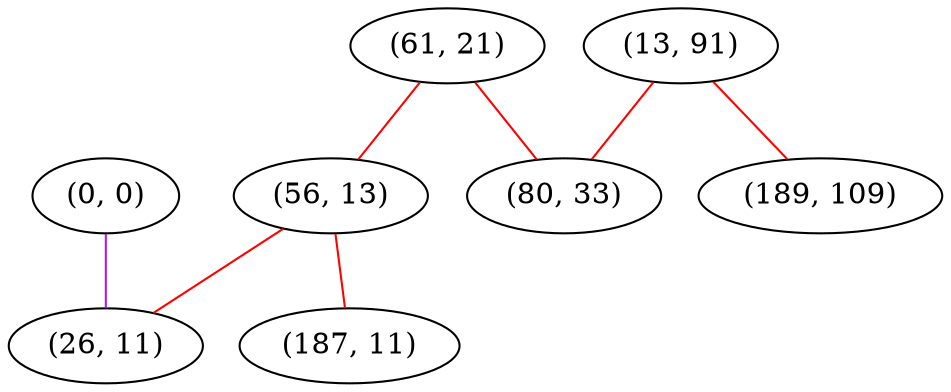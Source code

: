 graph "" {
"(0, 0)";
"(61, 21)";
"(13, 91)";
"(80, 33)";
"(56, 13)";
"(189, 109)";
"(26, 11)";
"(187, 11)";
"(0, 0)" -- "(26, 11)"  [color=purple, key=0, weight=4];
"(61, 21)" -- "(80, 33)"  [color=red, key=0, weight=1];
"(61, 21)" -- "(56, 13)"  [color=red, key=0, weight=1];
"(13, 91)" -- "(80, 33)"  [color=red, key=0, weight=1];
"(13, 91)" -- "(189, 109)"  [color=red, key=0, weight=1];
"(56, 13)" -- "(26, 11)"  [color=red, key=0, weight=1];
"(56, 13)" -- "(187, 11)"  [color=red, key=0, weight=1];
}

